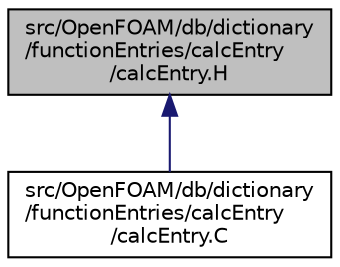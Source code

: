 digraph "src/OpenFOAM/db/dictionary/functionEntries/calcEntry/calcEntry.H"
{
  bgcolor="transparent";
  edge [fontname="Helvetica",fontsize="10",labelfontname="Helvetica",labelfontsize="10"];
  node [fontname="Helvetica",fontsize="10",shape=record];
  Node1 [label="src/OpenFOAM/db/dictionary\l/functionEntries/calcEntry\l/calcEntry.H",height=0.2,width=0.4,color="black", fillcolor="grey75", style="filled", fontcolor="black"];
  Node1 -> Node2 [dir="back",color="midnightblue",fontsize="10",style="solid",fontname="Helvetica"];
  Node2 [label="src/OpenFOAM/db/dictionary\l/functionEntries/calcEntry\l/calcEntry.C",height=0.2,width=0.4,color="black",URL="$a08015.html"];
}
